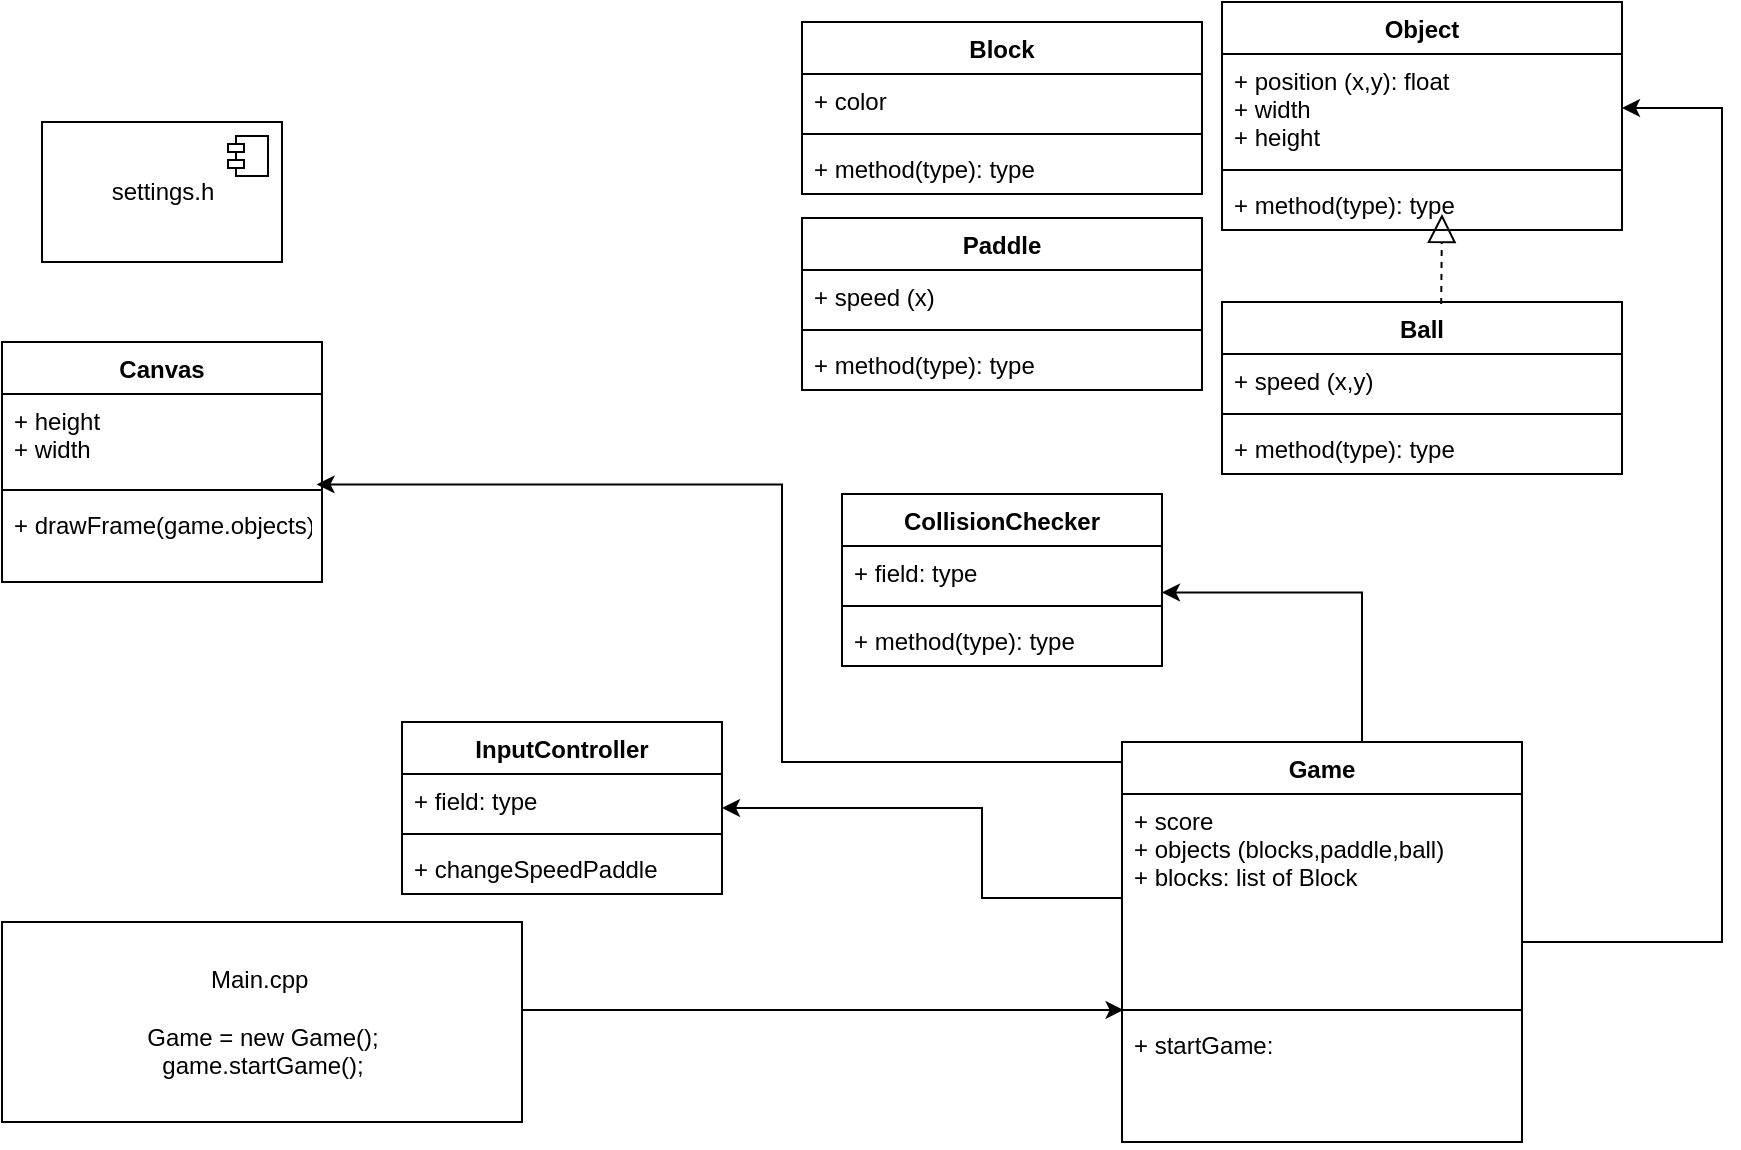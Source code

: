 <mxfile version="15.2.7" type="device"><diagram id="HP-CA9t70z6ub02gCxOa" name="Page-1"><mxGraphModel dx="1888" dy="607" grid="1" gridSize="10" guides="1" tooltips="1" connect="1" arrows="1" fold="1" page="1" pageScale="1" pageWidth="850" pageHeight="1100" math="0" shadow="0"><root><mxCell id="0"/><mxCell id="1" parent="0"/><mxCell id="35aHjCa72yasaQPMgcKB-1" value="Object" style="swimlane;fontStyle=1;align=center;verticalAlign=top;childLayout=stackLayout;horizontal=1;startSize=26;horizontalStack=0;resizeParent=1;resizeParentMax=0;resizeLast=0;collapsible=1;marginBottom=0;" vertex="1" parent="1"><mxGeometry x="550" y="10" width="200" height="114" as="geometry"/></mxCell><mxCell id="35aHjCa72yasaQPMgcKB-2" value="+ position (x,y): float&#10;+ width &#10;+ height " style="text;strokeColor=none;fillColor=none;align=left;verticalAlign=top;spacingLeft=4;spacingRight=4;overflow=hidden;rotatable=0;points=[[0,0.5],[1,0.5]];portConstraint=eastwest;" vertex="1" parent="35aHjCa72yasaQPMgcKB-1"><mxGeometry y="26" width="200" height="54" as="geometry"/></mxCell><mxCell id="35aHjCa72yasaQPMgcKB-3" value="" style="line;strokeWidth=1;fillColor=none;align=left;verticalAlign=middle;spacingTop=-1;spacingLeft=3;spacingRight=3;rotatable=0;labelPosition=right;points=[];portConstraint=eastwest;" vertex="1" parent="35aHjCa72yasaQPMgcKB-1"><mxGeometry y="80" width="200" height="8" as="geometry"/></mxCell><mxCell id="35aHjCa72yasaQPMgcKB-4" value="+ method(type): type" style="text;strokeColor=none;fillColor=none;align=left;verticalAlign=top;spacingLeft=4;spacingRight=4;overflow=hidden;rotatable=0;points=[[0,0.5],[1,0.5]];portConstraint=eastwest;" vertex="1" parent="35aHjCa72yasaQPMgcKB-1"><mxGeometry y="88" width="200" height="26" as="geometry"/></mxCell><mxCell id="35aHjCa72yasaQPMgcKB-5" value="Canvas" style="swimlane;fontStyle=1;align=center;verticalAlign=top;childLayout=stackLayout;horizontal=1;startSize=26;horizontalStack=0;resizeParent=1;resizeParentMax=0;resizeLast=0;collapsible=1;marginBottom=0;" vertex="1" parent="1"><mxGeometry x="-60" y="180" width="160" height="120" as="geometry"/></mxCell><mxCell id="35aHjCa72yasaQPMgcKB-6" value="+ height&#10;+ width &#10;" style="text;strokeColor=none;fillColor=none;align=left;verticalAlign=top;spacingLeft=4;spacingRight=4;overflow=hidden;rotatable=0;points=[[0,0.5],[1,0.5]];portConstraint=eastwest;" vertex="1" parent="35aHjCa72yasaQPMgcKB-5"><mxGeometry y="26" width="160" height="44" as="geometry"/></mxCell><mxCell id="35aHjCa72yasaQPMgcKB-7" value="" style="line;strokeWidth=1;fillColor=none;align=left;verticalAlign=middle;spacingTop=-1;spacingLeft=3;spacingRight=3;rotatable=0;labelPosition=right;points=[];portConstraint=eastwest;" vertex="1" parent="35aHjCa72yasaQPMgcKB-5"><mxGeometry y="70" width="160" height="8" as="geometry"/></mxCell><mxCell id="35aHjCa72yasaQPMgcKB-8" value="+ drawFrame(game.objects)" style="text;strokeColor=none;fillColor=none;align=left;verticalAlign=top;spacingLeft=4;spacingRight=4;overflow=hidden;rotatable=0;points=[[0,0.5],[1,0.5]];portConstraint=eastwest;" vertex="1" parent="35aHjCa72yasaQPMgcKB-5"><mxGeometry y="78" width="160" height="42" as="geometry"/></mxCell><mxCell id="35aHjCa72yasaQPMgcKB-9" value="settings.h" style="html=1;dropTarget=0;" vertex="1" parent="1"><mxGeometry x="-40" y="70" width="120" height="70" as="geometry"/></mxCell><mxCell id="35aHjCa72yasaQPMgcKB-10" value="" style="shape=module;jettyWidth=8;jettyHeight=4;" vertex="1" parent="35aHjCa72yasaQPMgcKB-9"><mxGeometry x="1" width="20" height="20" relative="1" as="geometry"><mxPoint x="-27" y="7" as="offset"/></mxGeometry></mxCell><mxCell id="35aHjCa72yasaQPMgcKB-38" style="edgeStyle=orthogonalEdgeStyle;rounded=0;orthogonalLoop=1;jettySize=auto;html=1;entryX=0.983;entryY=1.027;entryDx=0;entryDy=0;entryPerimeter=0;" edge="1" parent="1" source="35aHjCa72yasaQPMgcKB-11" target="35aHjCa72yasaQPMgcKB-6"><mxGeometry relative="1" as="geometry"><Array as="points"><mxPoint x="330" y="390"/><mxPoint x="330" y="251"/></Array></mxGeometry></mxCell><mxCell id="35aHjCa72yasaQPMgcKB-39" style="edgeStyle=orthogonalEdgeStyle;rounded=0;orthogonalLoop=1;jettySize=auto;html=1;entryX=1;entryY=0.5;entryDx=0;entryDy=0;" edge="1" parent="1" source="35aHjCa72yasaQPMgcKB-11" target="35aHjCa72yasaQPMgcKB-2"><mxGeometry relative="1" as="geometry"><Array as="points"><mxPoint x="800" y="480"/><mxPoint x="800" y="63"/></Array></mxGeometry></mxCell><mxCell id="35aHjCa72yasaQPMgcKB-40" style="edgeStyle=orthogonalEdgeStyle;rounded=0;orthogonalLoop=1;jettySize=auto;html=1;entryX=1;entryY=0.892;entryDx=0;entryDy=0;entryPerimeter=0;" edge="1" parent="1" source="35aHjCa72yasaQPMgcKB-11" target="35aHjCa72yasaQPMgcKB-34"><mxGeometry relative="1" as="geometry"><Array as="points"><mxPoint x="620" y="305"/></Array></mxGeometry></mxCell><mxCell id="35aHjCa72yasaQPMgcKB-11" value="Game" style="swimlane;fontStyle=1;align=center;verticalAlign=top;childLayout=stackLayout;horizontal=1;startSize=26;horizontalStack=0;resizeParent=1;resizeParentMax=0;resizeLast=0;collapsible=1;marginBottom=0;" vertex="1" parent="1"><mxGeometry x="500" y="380" width="200" height="200" as="geometry"/></mxCell><mxCell id="35aHjCa72yasaQPMgcKB-12" value="+ score&#10;+ objects (blocks,paddle,ball)&#10;+ blocks: list of Block " style="text;strokeColor=none;fillColor=none;align=left;verticalAlign=top;spacingLeft=4;spacingRight=4;overflow=hidden;rotatable=0;points=[[0,0.5],[1,0.5]];portConstraint=eastwest;" vertex="1" parent="35aHjCa72yasaQPMgcKB-11"><mxGeometry y="26" width="200" height="104" as="geometry"/></mxCell><mxCell id="35aHjCa72yasaQPMgcKB-13" value="" style="line;strokeWidth=1;fillColor=none;align=left;verticalAlign=middle;spacingTop=-1;spacingLeft=3;spacingRight=3;rotatable=0;labelPosition=right;points=[];portConstraint=eastwest;" vertex="1" parent="35aHjCa72yasaQPMgcKB-11"><mxGeometry y="130" width="200" height="8" as="geometry"/></mxCell><mxCell id="35aHjCa72yasaQPMgcKB-14" value="+ startGame:&#10;" style="text;strokeColor=none;fillColor=none;align=left;verticalAlign=top;spacingLeft=4;spacingRight=4;overflow=hidden;rotatable=0;points=[[0,0.5],[1,0.5]];portConstraint=eastwest;" vertex="1" parent="35aHjCa72yasaQPMgcKB-11"><mxGeometry y="138" width="200" height="62" as="geometry"/></mxCell><mxCell id="35aHjCa72yasaQPMgcKB-15" value="Ball" style="swimlane;fontStyle=1;align=center;verticalAlign=top;childLayout=stackLayout;horizontal=1;startSize=26;horizontalStack=0;resizeParent=1;resizeParentMax=0;resizeLast=0;collapsible=1;marginBottom=0;" vertex="1" parent="1"><mxGeometry x="550" y="160" width="200" height="86" as="geometry"/></mxCell><mxCell id="35aHjCa72yasaQPMgcKB-16" value="+ speed (x,y)" style="text;strokeColor=none;fillColor=none;align=left;verticalAlign=top;spacingLeft=4;spacingRight=4;overflow=hidden;rotatable=0;points=[[0,0.5],[1,0.5]];portConstraint=eastwest;" vertex="1" parent="35aHjCa72yasaQPMgcKB-15"><mxGeometry y="26" width="200" height="26" as="geometry"/></mxCell><mxCell id="35aHjCa72yasaQPMgcKB-17" value="" style="line;strokeWidth=1;fillColor=none;align=left;verticalAlign=middle;spacingTop=-1;spacingLeft=3;spacingRight=3;rotatable=0;labelPosition=right;points=[];portConstraint=eastwest;" vertex="1" parent="35aHjCa72yasaQPMgcKB-15"><mxGeometry y="52" width="200" height="8" as="geometry"/></mxCell><mxCell id="35aHjCa72yasaQPMgcKB-18" value="+ method(type): type" style="text;strokeColor=none;fillColor=none;align=left;verticalAlign=top;spacingLeft=4;spacingRight=4;overflow=hidden;rotatable=0;points=[[0,0.5],[1,0.5]];portConstraint=eastwest;" vertex="1" parent="35aHjCa72yasaQPMgcKB-15"><mxGeometry y="60" width="200" height="26" as="geometry"/></mxCell><mxCell id="35aHjCa72yasaQPMgcKB-19" value="" style="endArrow=block;dashed=1;endFill=0;endSize=12;html=1;exitX=0.548;exitY=0.012;exitDx=0;exitDy=0;exitPerimeter=0;" edge="1" parent="1" source="35aHjCa72yasaQPMgcKB-15"><mxGeometry width="160" relative="1" as="geometry"><mxPoint x="500" y="116" as="sourcePoint"/><mxPoint x="660" y="116" as="targetPoint"/></mxGeometry></mxCell><mxCell id="35aHjCa72yasaQPMgcKB-20" value="Paddle" style="swimlane;fontStyle=1;align=center;verticalAlign=top;childLayout=stackLayout;horizontal=1;startSize=26;horizontalStack=0;resizeParent=1;resizeParentMax=0;resizeLast=0;collapsible=1;marginBottom=0;" vertex="1" parent="1"><mxGeometry x="340" y="118" width="200" height="86" as="geometry"/></mxCell><mxCell id="35aHjCa72yasaQPMgcKB-21" value="+ speed (x)" style="text;strokeColor=none;fillColor=none;align=left;verticalAlign=top;spacingLeft=4;spacingRight=4;overflow=hidden;rotatable=0;points=[[0,0.5],[1,0.5]];portConstraint=eastwest;" vertex="1" parent="35aHjCa72yasaQPMgcKB-20"><mxGeometry y="26" width="200" height="26" as="geometry"/></mxCell><mxCell id="35aHjCa72yasaQPMgcKB-22" value="" style="line;strokeWidth=1;fillColor=none;align=left;verticalAlign=middle;spacingTop=-1;spacingLeft=3;spacingRight=3;rotatable=0;labelPosition=right;points=[];portConstraint=eastwest;" vertex="1" parent="35aHjCa72yasaQPMgcKB-20"><mxGeometry y="52" width="200" height="8" as="geometry"/></mxCell><mxCell id="35aHjCa72yasaQPMgcKB-23" value="+ method(type): type" style="text;strokeColor=none;fillColor=none;align=left;verticalAlign=top;spacingLeft=4;spacingRight=4;overflow=hidden;rotatable=0;points=[[0,0.5],[1,0.5]];portConstraint=eastwest;" vertex="1" parent="35aHjCa72yasaQPMgcKB-20"><mxGeometry y="60" width="200" height="26" as="geometry"/></mxCell><mxCell id="35aHjCa72yasaQPMgcKB-24" value="Block" style="swimlane;fontStyle=1;align=center;verticalAlign=top;childLayout=stackLayout;horizontal=1;startSize=26;horizontalStack=0;resizeParent=1;resizeParentMax=0;resizeLast=0;collapsible=1;marginBottom=0;" vertex="1" parent="1"><mxGeometry x="340" y="20" width="200" height="86" as="geometry"/></mxCell><mxCell id="35aHjCa72yasaQPMgcKB-25" value="+ color " style="text;strokeColor=none;fillColor=none;align=left;verticalAlign=top;spacingLeft=4;spacingRight=4;overflow=hidden;rotatable=0;points=[[0,0.5],[1,0.5]];portConstraint=eastwest;" vertex="1" parent="35aHjCa72yasaQPMgcKB-24"><mxGeometry y="26" width="200" height="26" as="geometry"/></mxCell><mxCell id="35aHjCa72yasaQPMgcKB-26" value="" style="line;strokeWidth=1;fillColor=none;align=left;verticalAlign=middle;spacingTop=-1;spacingLeft=3;spacingRight=3;rotatable=0;labelPosition=right;points=[];portConstraint=eastwest;" vertex="1" parent="35aHjCa72yasaQPMgcKB-24"><mxGeometry y="52" width="200" height="8" as="geometry"/></mxCell><mxCell id="35aHjCa72yasaQPMgcKB-27" value="+ method(type): type" style="text;strokeColor=none;fillColor=none;align=left;verticalAlign=top;spacingLeft=4;spacingRight=4;overflow=hidden;rotatable=0;points=[[0,0.5],[1,0.5]];portConstraint=eastwest;" vertex="1" parent="35aHjCa72yasaQPMgcKB-24"><mxGeometry y="60" width="200" height="26" as="geometry"/></mxCell><mxCell id="35aHjCa72yasaQPMgcKB-37" style="edgeStyle=orthogonalEdgeStyle;rounded=0;orthogonalLoop=1;jettySize=auto;html=1;entryX=0.004;entryY=-0.065;entryDx=0;entryDy=0;entryPerimeter=0;" edge="1" parent="1" source="35aHjCa72yasaQPMgcKB-28" target="35aHjCa72yasaQPMgcKB-14"><mxGeometry relative="1" as="geometry"><mxPoint x="390" y="510" as="targetPoint"/><Array as="points"><mxPoint x="340" y="514"/><mxPoint x="340" y="514"/></Array></mxGeometry></mxCell><mxCell id="35aHjCa72yasaQPMgcKB-28" value="Main.cpp&amp;nbsp;&lt;br&gt;&lt;br&gt;Game = new Game();&lt;br&gt;game.startGame();" style="html=1;" vertex="1" parent="1"><mxGeometry x="-60" y="470" width="260" height="100" as="geometry"/></mxCell><mxCell id="35aHjCa72yasaQPMgcKB-29" value="InputController" style="swimlane;fontStyle=1;align=center;verticalAlign=top;childLayout=stackLayout;horizontal=1;startSize=26;horizontalStack=0;resizeParent=1;resizeParentMax=0;resizeLast=0;collapsible=1;marginBottom=0;" vertex="1" parent="1"><mxGeometry x="140" y="370" width="160" height="86" as="geometry"/></mxCell><mxCell id="35aHjCa72yasaQPMgcKB-30" value="+ field: type" style="text;strokeColor=none;fillColor=none;align=left;verticalAlign=top;spacingLeft=4;spacingRight=4;overflow=hidden;rotatable=0;points=[[0,0.5],[1,0.5]];portConstraint=eastwest;" vertex="1" parent="35aHjCa72yasaQPMgcKB-29"><mxGeometry y="26" width="160" height="26" as="geometry"/></mxCell><mxCell id="35aHjCa72yasaQPMgcKB-31" value="" style="line;strokeWidth=1;fillColor=none;align=left;verticalAlign=middle;spacingTop=-1;spacingLeft=3;spacingRight=3;rotatable=0;labelPosition=right;points=[];portConstraint=eastwest;" vertex="1" parent="35aHjCa72yasaQPMgcKB-29"><mxGeometry y="52" width="160" height="8" as="geometry"/></mxCell><mxCell id="35aHjCa72yasaQPMgcKB-32" value="+ changeSpeedPaddle" style="text;strokeColor=none;fillColor=none;align=left;verticalAlign=top;spacingLeft=4;spacingRight=4;overflow=hidden;rotatable=0;points=[[0,0.5],[1,0.5]];portConstraint=eastwest;" vertex="1" parent="35aHjCa72yasaQPMgcKB-29"><mxGeometry y="60" width="160" height="26" as="geometry"/></mxCell><mxCell id="35aHjCa72yasaQPMgcKB-33" value="CollisionChecker" style="swimlane;fontStyle=1;align=center;verticalAlign=top;childLayout=stackLayout;horizontal=1;startSize=26;horizontalStack=0;resizeParent=1;resizeParentMax=0;resizeLast=0;collapsible=1;marginBottom=0;" vertex="1" parent="1"><mxGeometry x="360" y="256" width="160" height="86" as="geometry"/></mxCell><mxCell id="35aHjCa72yasaQPMgcKB-34" value="+ field: type" style="text;strokeColor=none;fillColor=none;align=left;verticalAlign=top;spacingLeft=4;spacingRight=4;overflow=hidden;rotatable=0;points=[[0,0.5],[1,0.5]];portConstraint=eastwest;" vertex="1" parent="35aHjCa72yasaQPMgcKB-33"><mxGeometry y="26" width="160" height="26" as="geometry"/></mxCell><mxCell id="35aHjCa72yasaQPMgcKB-35" value="" style="line;strokeWidth=1;fillColor=none;align=left;verticalAlign=middle;spacingTop=-1;spacingLeft=3;spacingRight=3;rotatable=0;labelPosition=right;points=[];portConstraint=eastwest;" vertex="1" parent="35aHjCa72yasaQPMgcKB-33"><mxGeometry y="52" width="160" height="8" as="geometry"/></mxCell><mxCell id="35aHjCa72yasaQPMgcKB-36" value="+ method(type): type" style="text;strokeColor=none;fillColor=none;align=left;verticalAlign=top;spacingLeft=4;spacingRight=4;overflow=hidden;rotatable=0;points=[[0,0.5],[1,0.5]];portConstraint=eastwest;" vertex="1" parent="35aHjCa72yasaQPMgcKB-33"><mxGeometry y="60" width="160" height="26" as="geometry"/></mxCell><mxCell id="35aHjCa72yasaQPMgcKB-41" style="edgeStyle=orthogonalEdgeStyle;rounded=0;orthogonalLoop=1;jettySize=auto;html=1;entryX=1;entryY=0.5;entryDx=0;entryDy=0;" edge="1" parent="1" source="35aHjCa72yasaQPMgcKB-12" target="35aHjCa72yasaQPMgcKB-29"><mxGeometry relative="1" as="geometry"><Array as="points"><mxPoint x="430" y="458"/><mxPoint x="430" y="413"/></Array></mxGeometry></mxCell></root></mxGraphModel></diagram></mxfile>